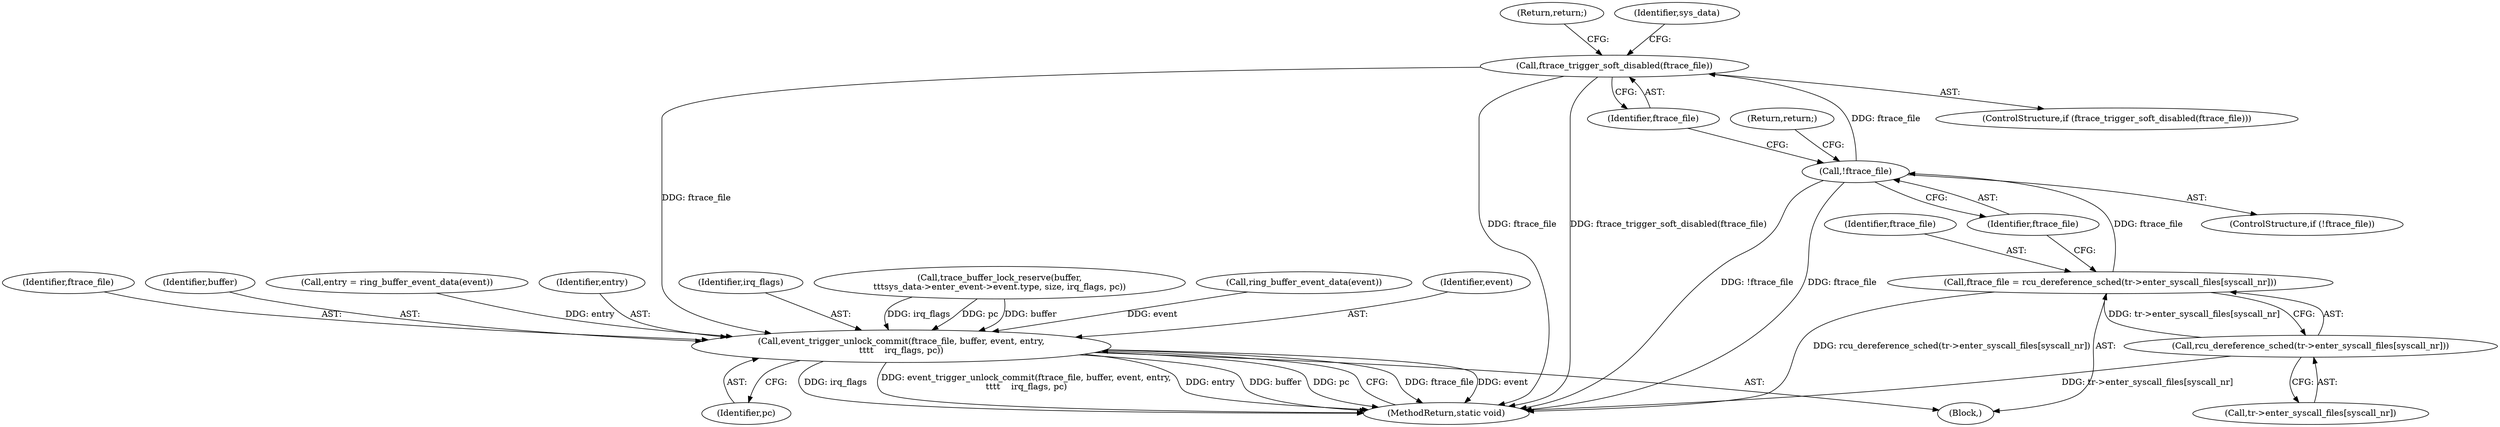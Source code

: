 digraph "0_linux_086ba77a6db00ed858ff07451bedee197df868c9@pointer" {
"1000146" [label="(Call,ftrace_trigger_soft_disabled(ftrace_file))"];
"1000142" [label="(Call,!ftrace_file)"];
"1000133" [label="(Call,ftrace_file = rcu_dereference_sched(tr->enter_syscall_files[syscall_nr]))"];
"1000135" [label="(Call,rcu_dereference_sched(tr->enter_syscall_files[syscall_nr]))"];
"1000218" [label="(Call,event_trigger_unlock_commit(ftrace_file, buffer, event, entry,\n\t\t\t\t    irq_flags, pc))"];
"1000223" [label="(Identifier,irq_flags)"];
"1000225" [label="(MethodReturn,static void)"];
"1000148" [label="(Return,return;)"];
"1000147" [label="(Identifier,ftrace_file)"];
"1000183" [label="(Call,trace_buffer_lock_reserve(buffer,\n\t\t\tsys_data->enter_event->event.type, size, irq_flags, pc))"];
"1000145" [label="(ControlStructure,if (ftrace_trigger_soft_disabled(ftrace_file)))"];
"1000201" [label="(Call,ring_buffer_event_data(event))"];
"1000218" [label="(Call,event_trigger_unlock_commit(ftrace_file, buffer, event, entry,\n\t\t\t\t    irq_flags, pc))"];
"1000146" [label="(Call,ftrace_trigger_soft_disabled(ftrace_file))"];
"1000105" [label="(Block,)"];
"1000221" [label="(Identifier,event)"];
"1000219" [label="(Identifier,ftrace_file)"];
"1000220" [label="(Identifier,buffer)"];
"1000135" [label="(Call,rcu_dereference_sched(tr->enter_syscall_files[syscall_nr]))"];
"1000199" [label="(Call,entry = ring_buffer_event_data(event))"];
"1000150" [label="(Identifier,sys_data)"];
"1000133" [label="(Call,ftrace_file = rcu_dereference_sched(tr->enter_syscall_files[syscall_nr]))"];
"1000136" [label="(Call,tr->enter_syscall_files[syscall_nr])"];
"1000144" [label="(Return,return;)"];
"1000142" [label="(Call,!ftrace_file)"];
"1000224" [label="(Identifier,pc)"];
"1000141" [label="(ControlStructure,if (!ftrace_file))"];
"1000143" [label="(Identifier,ftrace_file)"];
"1000222" [label="(Identifier,entry)"];
"1000134" [label="(Identifier,ftrace_file)"];
"1000146" -> "1000145"  [label="AST: "];
"1000146" -> "1000147"  [label="CFG: "];
"1000147" -> "1000146"  [label="AST: "];
"1000148" -> "1000146"  [label="CFG: "];
"1000150" -> "1000146"  [label="CFG: "];
"1000146" -> "1000225"  [label="DDG: ftrace_trigger_soft_disabled(ftrace_file)"];
"1000146" -> "1000225"  [label="DDG: ftrace_file"];
"1000142" -> "1000146"  [label="DDG: ftrace_file"];
"1000146" -> "1000218"  [label="DDG: ftrace_file"];
"1000142" -> "1000141"  [label="AST: "];
"1000142" -> "1000143"  [label="CFG: "];
"1000143" -> "1000142"  [label="AST: "];
"1000144" -> "1000142"  [label="CFG: "];
"1000147" -> "1000142"  [label="CFG: "];
"1000142" -> "1000225"  [label="DDG: !ftrace_file"];
"1000142" -> "1000225"  [label="DDG: ftrace_file"];
"1000133" -> "1000142"  [label="DDG: ftrace_file"];
"1000133" -> "1000105"  [label="AST: "];
"1000133" -> "1000135"  [label="CFG: "];
"1000134" -> "1000133"  [label="AST: "];
"1000135" -> "1000133"  [label="AST: "];
"1000143" -> "1000133"  [label="CFG: "];
"1000133" -> "1000225"  [label="DDG: rcu_dereference_sched(tr->enter_syscall_files[syscall_nr])"];
"1000135" -> "1000133"  [label="DDG: tr->enter_syscall_files[syscall_nr]"];
"1000135" -> "1000136"  [label="CFG: "];
"1000136" -> "1000135"  [label="AST: "];
"1000135" -> "1000225"  [label="DDG: tr->enter_syscall_files[syscall_nr]"];
"1000218" -> "1000105"  [label="AST: "];
"1000218" -> "1000224"  [label="CFG: "];
"1000219" -> "1000218"  [label="AST: "];
"1000220" -> "1000218"  [label="AST: "];
"1000221" -> "1000218"  [label="AST: "];
"1000222" -> "1000218"  [label="AST: "];
"1000223" -> "1000218"  [label="AST: "];
"1000224" -> "1000218"  [label="AST: "];
"1000225" -> "1000218"  [label="CFG: "];
"1000218" -> "1000225"  [label="DDG: ftrace_file"];
"1000218" -> "1000225"  [label="DDG: event"];
"1000218" -> "1000225"  [label="DDG: irq_flags"];
"1000218" -> "1000225"  [label="DDG: event_trigger_unlock_commit(ftrace_file, buffer, event, entry,\n\t\t\t\t    irq_flags, pc)"];
"1000218" -> "1000225"  [label="DDG: entry"];
"1000218" -> "1000225"  [label="DDG: buffer"];
"1000218" -> "1000225"  [label="DDG: pc"];
"1000183" -> "1000218"  [label="DDG: buffer"];
"1000183" -> "1000218"  [label="DDG: irq_flags"];
"1000183" -> "1000218"  [label="DDG: pc"];
"1000201" -> "1000218"  [label="DDG: event"];
"1000199" -> "1000218"  [label="DDG: entry"];
}
